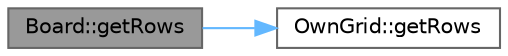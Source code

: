 digraph "Board::getRows"
{
 // LATEX_PDF_SIZE
  bgcolor="transparent";
  edge [fontname=Helvetica,fontsize=10,labelfontname=Helvetica,labelfontsize=10];
  node [fontname=Helvetica,fontsize=10,shape=box,height=0.2,width=0.4];
  rankdir="LR";
  Node1 [id="Node000001",label="Board::getRows",height=0.2,width=0.4,color="gray40", fillcolor="grey60", style="filled", fontcolor="black",tooltip="Getter function to retrieve the number of rows in the board's ownGrid."];
  Node1 -> Node2 [id="edge1_Node000001_Node000002",color="steelblue1",style="solid",tooltip=" "];
  Node2 [id="Node000002",label="OwnGrid::getRows",height=0.2,width=0.4,color="grey40", fillcolor="white", style="filled",URL="$class_own_grid.html#aac5141fb7ede14bd7221b0c6f3c3c2ec",tooltip="Get the number of rows in the grid."];
}
